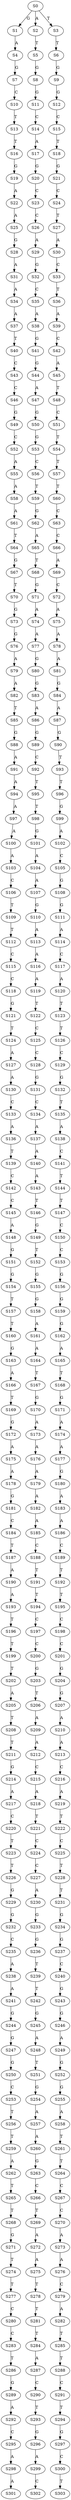 strict digraph  {
	S0 -> S1 [ label = G ];
	S0 -> S2 [ label = A ];
	S0 -> S3 [ label = T ];
	S1 -> S4 [ label = A ];
	S2 -> S5 [ label = T ];
	S3 -> S6 [ label = T ];
	S4 -> S7 [ label = G ];
	S5 -> S8 [ label = G ];
	S6 -> S9 [ label = G ];
	S7 -> S10 [ label = C ];
	S8 -> S11 [ label = G ];
	S9 -> S12 [ label = G ];
	S10 -> S13 [ label = T ];
	S11 -> S14 [ label = C ];
	S12 -> S15 [ label = C ];
	S13 -> S16 [ label = T ];
	S14 -> S17 [ label = A ];
	S15 -> S18 [ label = T ];
	S16 -> S19 [ label = G ];
	S17 -> S20 [ label = G ];
	S18 -> S21 [ label = G ];
	S19 -> S22 [ label = A ];
	S20 -> S23 [ label = C ];
	S21 -> S24 [ label = C ];
	S22 -> S25 [ label = A ];
	S23 -> S26 [ label = C ];
	S24 -> S27 [ label = T ];
	S25 -> S28 [ label = G ];
	S26 -> S29 [ label = A ];
	S27 -> S30 [ label = A ];
	S28 -> S31 [ label = A ];
	S29 -> S32 [ label = G ];
	S30 -> S33 [ label = C ];
	S31 -> S34 [ label = A ];
	S32 -> S35 [ label = C ];
	S33 -> S36 [ label = T ];
	S34 -> S37 [ label = A ];
	S35 -> S38 [ label = A ];
	S36 -> S39 [ label = A ];
	S37 -> S40 [ label = T ];
	S38 -> S41 [ label = G ];
	S39 -> S42 [ label = C ];
	S40 -> S43 [ label = C ];
	S41 -> S44 [ label = G ];
	S42 -> S45 [ label = A ];
	S43 -> S46 [ label = C ];
	S44 -> S47 [ label = A ];
	S45 -> S48 [ label = T ];
	S46 -> S49 [ label = G ];
	S47 -> S50 [ label = G ];
	S48 -> S51 [ label = C ];
	S49 -> S52 [ label = C ];
	S50 -> S53 [ label = G ];
	S51 -> S54 [ label = T ];
	S52 -> S55 [ label = A ];
	S53 -> S56 [ label = C ];
	S54 -> S57 [ label = T ];
	S55 -> S58 [ label = A ];
	S56 -> S59 [ label = T ];
	S57 -> S60 [ label = T ];
	S58 -> S61 [ label = A ];
	S59 -> S62 [ label = G ];
	S60 -> S63 [ label = C ];
	S61 -> S64 [ label = T ];
	S62 -> S65 [ label = A ];
	S63 -> S66 [ label = C ];
	S64 -> S67 [ label = G ];
	S65 -> S68 [ label = T ];
	S66 -> S69 [ label = A ];
	S67 -> S70 [ label = T ];
	S68 -> S71 [ label = G ];
	S69 -> S72 [ label = C ];
	S70 -> S73 [ label = G ];
	S71 -> S74 [ label = A ];
	S72 -> S75 [ label = A ];
	S73 -> S76 [ label = G ];
	S74 -> S77 [ label = A ];
	S75 -> S78 [ label = A ];
	S76 -> S79 [ label = A ];
	S77 -> S80 [ label = G ];
	S78 -> S81 [ label = A ];
	S79 -> S82 [ label = A ];
	S80 -> S83 [ label = G ];
	S81 -> S84 [ label = G ];
	S82 -> S85 [ label = T ];
	S83 -> S86 [ label = A ];
	S84 -> S87 [ label = A ];
	S85 -> S88 [ label = G ];
	S86 -> S89 [ label = G ];
	S87 -> S90 [ label = G ];
	S88 -> S91 [ label = A ];
	S89 -> S92 [ label = C ];
	S90 -> S93 [ label = T ];
	S91 -> S94 [ label = A ];
	S92 -> S95 [ label = T ];
	S93 -> S96 [ label = T ];
	S94 -> S97 [ label = A ];
	S95 -> S98 [ label = T ];
	S96 -> S99 [ label = G ];
	S97 -> S100 [ label = A ];
	S98 -> S101 [ label = G ];
	S99 -> S102 [ label = A ];
	S100 -> S103 [ label = A ];
	S101 -> S104 [ label = A ];
	S102 -> S105 [ label = C ];
	S103 -> S106 [ label = C ];
	S104 -> S107 [ label = A ];
	S105 -> S108 [ label = G ];
	S106 -> S109 [ label = T ];
	S107 -> S110 [ label = G ];
	S108 -> S111 [ label = G ];
	S109 -> S112 [ label = T ];
	S110 -> S113 [ label = A ];
	S111 -> S114 [ label = A ];
	S112 -> S115 [ label = C ];
	S113 -> S116 [ label = A ];
	S114 -> S117 [ label = C ];
	S115 -> S118 [ label = C ];
	S116 -> S119 [ label = A ];
	S117 -> S120 [ label = A ];
	S118 -> S121 [ label = G ];
	S119 -> S122 [ label = T ];
	S120 -> S123 [ label = T ];
	S121 -> S124 [ label = T ];
	S122 -> S125 [ label = C ];
	S123 -> S126 [ label = T ];
	S124 -> S127 [ label = A ];
	S125 -> S128 [ label = C ];
	S126 -> S129 [ label = C ];
	S127 -> S130 [ label = A ];
	S128 -> S131 [ label = G ];
	S129 -> S132 [ label = G ];
	S130 -> S133 [ label = C ];
	S131 -> S134 [ label = C ];
	S132 -> S135 [ label = T ];
	S133 -> S136 [ label = A ];
	S134 -> S137 [ label = A ];
	S135 -> S138 [ label = A ];
	S136 -> S139 [ label = T ];
	S137 -> S140 [ label = A ];
	S138 -> S141 [ label = C ];
	S139 -> S142 [ label = C ];
	S140 -> S143 [ label = A ];
	S141 -> S144 [ label = T ];
	S142 -> S145 [ label = C ];
	S143 -> S146 [ label = T ];
	S144 -> S147 [ label = T ];
	S145 -> S148 [ label = A ];
	S146 -> S149 [ label = G ];
	S147 -> S150 [ label = C ];
	S148 -> S151 [ label = G ];
	S149 -> S152 [ label = T ];
	S150 -> S153 [ label = C ];
	S151 -> S154 [ label = G ];
	S152 -> S155 [ label = G ];
	S153 -> S156 [ label = G ];
	S154 -> S157 [ label = T ];
	S155 -> S158 [ label = G ];
	S156 -> S159 [ label = G ];
	S157 -> S160 [ label = T ];
	S158 -> S161 [ label = A ];
	S159 -> S162 [ label = G ];
	S160 -> S163 [ label = G ];
	S161 -> S164 [ label = A ];
	S162 -> S165 [ label = A ];
	S163 -> S166 [ label = A ];
	S164 -> S167 [ label = T ];
	S165 -> S168 [ label = T ];
	S166 -> S169 [ label = T ];
	S167 -> S170 [ label = G ];
	S168 -> S171 [ label = G ];
	S169 -> S172 [ label = G ];
	S170 -> S173 [ label = A ];
	S171 -> S174 [ label = A ];
	S172 -> S175 [ label = A ];
	S173 -> S176 [ label = A ];
	S174 -> S177 [ label = A ];
	S175 -> S178 [ label = A ];
	S176 -> S179 [ label = A ];
	S177 -> S180 [ label = G ];
	S178 -> S181 [ label = G ];
	S179 -> S182 [ label = A ];
	S180 -> S183 [ label = A ];
	S181 -> S184 [ label = C ];
	S182 -> S185 [ label = A ];
	S183 -> S186 [ label = A ];
	S184 -> S187 [ label = T ];
	S185 -> S188 [ label = C ];
	S186 -> S189 [ label = C ];
	S187 -> S190 [ label = A ];
	S188 -> S191 [ label = T ];
	S189 -> S192 [ label = T ];
	S190 -> S193 [ label = A ];
	S191 -> S194 [ label = T ];
	S192 -> S195 [ label = T ];
	S193 -> S196 [ label = T ];
	S194 -> S197 [ label = C ];
	S195 -> S198 [ label = C ];
	S196 -> S199 [ label = T ];
	S197 -> S200 [ label = C ];
	S198 -> S201 [ label = C ];
	S199 -> S202 [ label = T ];
	S200 -> S203 [ label = G ];
	S201 -> S204 [ label = G ];
	S202 -> S205 [ label = A ];
	S203 -> S206 [ label = T ];
	S204 -> S207 [ label = G ];
	S205 -> S208 [ label = T ];
	S206 -> S209 [ label = A ];
	S207 -> S210 [ label = A ];
	S208 -> S211 [ label = T ];
	S209 -> S212 [ label = A ];
	S210 -> S213 [ label = A ];
	S211 -> S214 [ label = G ];
	S212 -> S215 [ label = C ];
	S213 -> S216 [ label = C ];
	S214 -> S217 [ label = A ];
	S215 -> S218 [ label = A ];
	S216 -> S219 [ label = A ];
	S217 -> S220 [ label = C ];
	S218 -> S221 [ label = T ];
	S219 -> S222 [ label = T ];
	S220 -> S223 [ label = T ];
	S221 -> S224 [ label = C ];
	S222 -> S225 [ label = C ];
	S223 -> S226 [ label = T ];
	S224 -> S227 [ label = C ];
	S225 -> S228 [ label = T ];
	S226 -> S229 [ label = G ];
	S227 -> S230 [ label = A ];
	S228 -> S231 [ label = T ];
	S229 -> S232 [ label = G ];
	S230 -> S233 [ label = G ];
	S231 -> S234 [ label = G ];
	S232 -> S235 [ label = C ];
	S233 -> S236 [ label = G ];
	S234 -> S237 [ label = G ];
	S235 -> S238 [ label = A ];
	S236 -> S239 [ label = T ];
	S237 -> S240 [ label = C ];
	S238 -> S241 [ label = A ];
	S239 -> S242 [ label = T ];
	S240 -> S243 [ label = G ];
	S241 -> S244 [ label = G ];
	S242 -> S245 [ label = G ];
	S243 -> S246 [ label = G ];
	S244 -> S247 [ label = G ];
	S245 -> S248 [ label = A ];
	S246 -> S249 [ label = A ];
	S247 -> S250 [ label = G ];
	S248 -> S251 [ label = T ];
	S249 -> S252 [ label = G ];
	S250 -> S253 [ label = C ];
	S251 -> S254 [ label = G ];
	S252 -> S255 [ label = G ];
	S253 -> S256 [ label = T ];
	S254 -> S257 [ label = A ];
	S255 -> S258 [ label = A ];
	S256 -> S259 [ label = T ];
	S257 -> S260 [ label = A ];
	S258 -> S261 [ label = T ];
	S259 -> S262 [ label = A ];
	S260 -> S263 [ label = G ];
	S261 -> S264 [ label = T ];
	S262 -> S265 [ label = T ];
	S263 -> S266 [ label = C ];
	S264 -> S267 [ label = C ];
	S265 -> S268 [ label = T ];
	S266 -> S269 [ label = T ];
	S267 -> S270 [ label = C ];
	S268 -> S271 [ label = G ];
	S269 -> S272 [ label = A ];
	S270 -> S273 [ label = A ];
	S271 -> S274 [ label = T ];
	S272 -> S275 [ label = A ];
	S273 -> S276 [ label = A ];
	S274 -> S277 [ label = T ];
	S275 -> S278 [ label = T ];
	S276 -> S279 [ label = C ];
	S277 -> S280 [ label = C ];
	S278 -> S281 [ label = T ];
	S279 -> S282 [ label = A ];
	S280 -> S283 [ label = C ];
	S281 -> S284 [ label = T ];
	S282 -> S285 [ label = T ];
	S283 -> S286 [ label = T ];
	S284 -> S287 [ label = A ];
	S285 -> S288 [ label = T ];
	S286 -> S289 [ label = G ];
	S287 -> S290 [ label = C ];
	S288 -> S291 [ label = C ];
	S289 -> S292 [ label = A ];
	S290 -> S293 [ label = T ];
	S291 -> S294 [ label = T ];
	S292 -> S295 [ label = C ];
	S293 -> S296 [ label = G ];
	S294 -> S297 [ label = G ];
	S295 -> S298 [ label = A ];
	S296 -> S299 [ label = A ];
	S297 -> S300 [ label = C ];
	S298 -> S301 [ label = A ];
	S299 -> S302 [ label = C ];
	S300 -> S303 [ label = T ];
}
